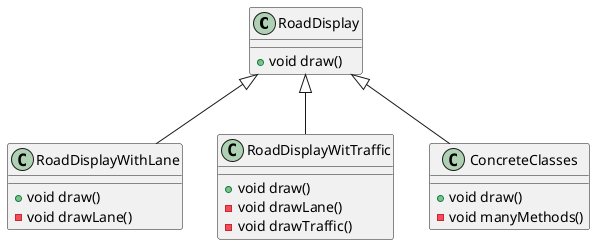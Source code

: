 @startuml

class RoadDisplay {
    + void draw()
}

class RoadDisplayWithLane extends RoadDisplay {
    + void draw()
    - void drawLane()
}

class RoadDisplayWitTraffic extends RoadDisplay {
    + void draw()
    - void drawLane()
    - void drawTraffic()
}

class ConcreteClasses extends RoadDisplay {
    + void draw()
    - void manyMethods()
}

@enduml